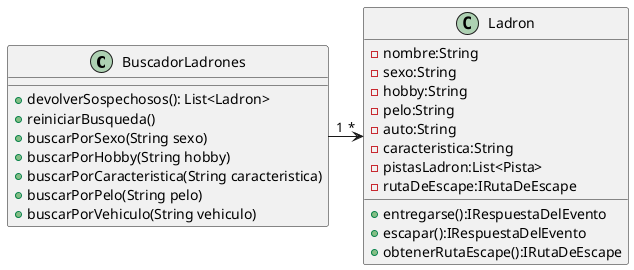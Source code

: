 @startuml
class BuscadorLadrones
{
    + devolverSospechosos(): List<Ladron>
    + reiniciarBusqueda()
    + buscarPorSexo(String sexo)
    + buscarPorHobby(String hobby)
    + buscarPorCaracteristica(String caracteristica)
    + buscarPorPelo(String pelo)
    + buscarPorVehiculo(String vehiculo)
}

class Ladron
{
    -nombre:String 
    -sexo:String 
    -hobby:String 
    -pelo:String 
    -auto:String 
    -caracteristica:String 
    -pistasLadron:List<Pista> 
    -rutaDeEscape:IRutaDeEscape 
    + entregarse():IRespuestaDelEvento
    + escapar():IRespuestaDelEvento
    +obtenerRutaEscape():IRutaDeEscape
}

BuscadorLadrones "1"-> "*"  Ladron
@enduml